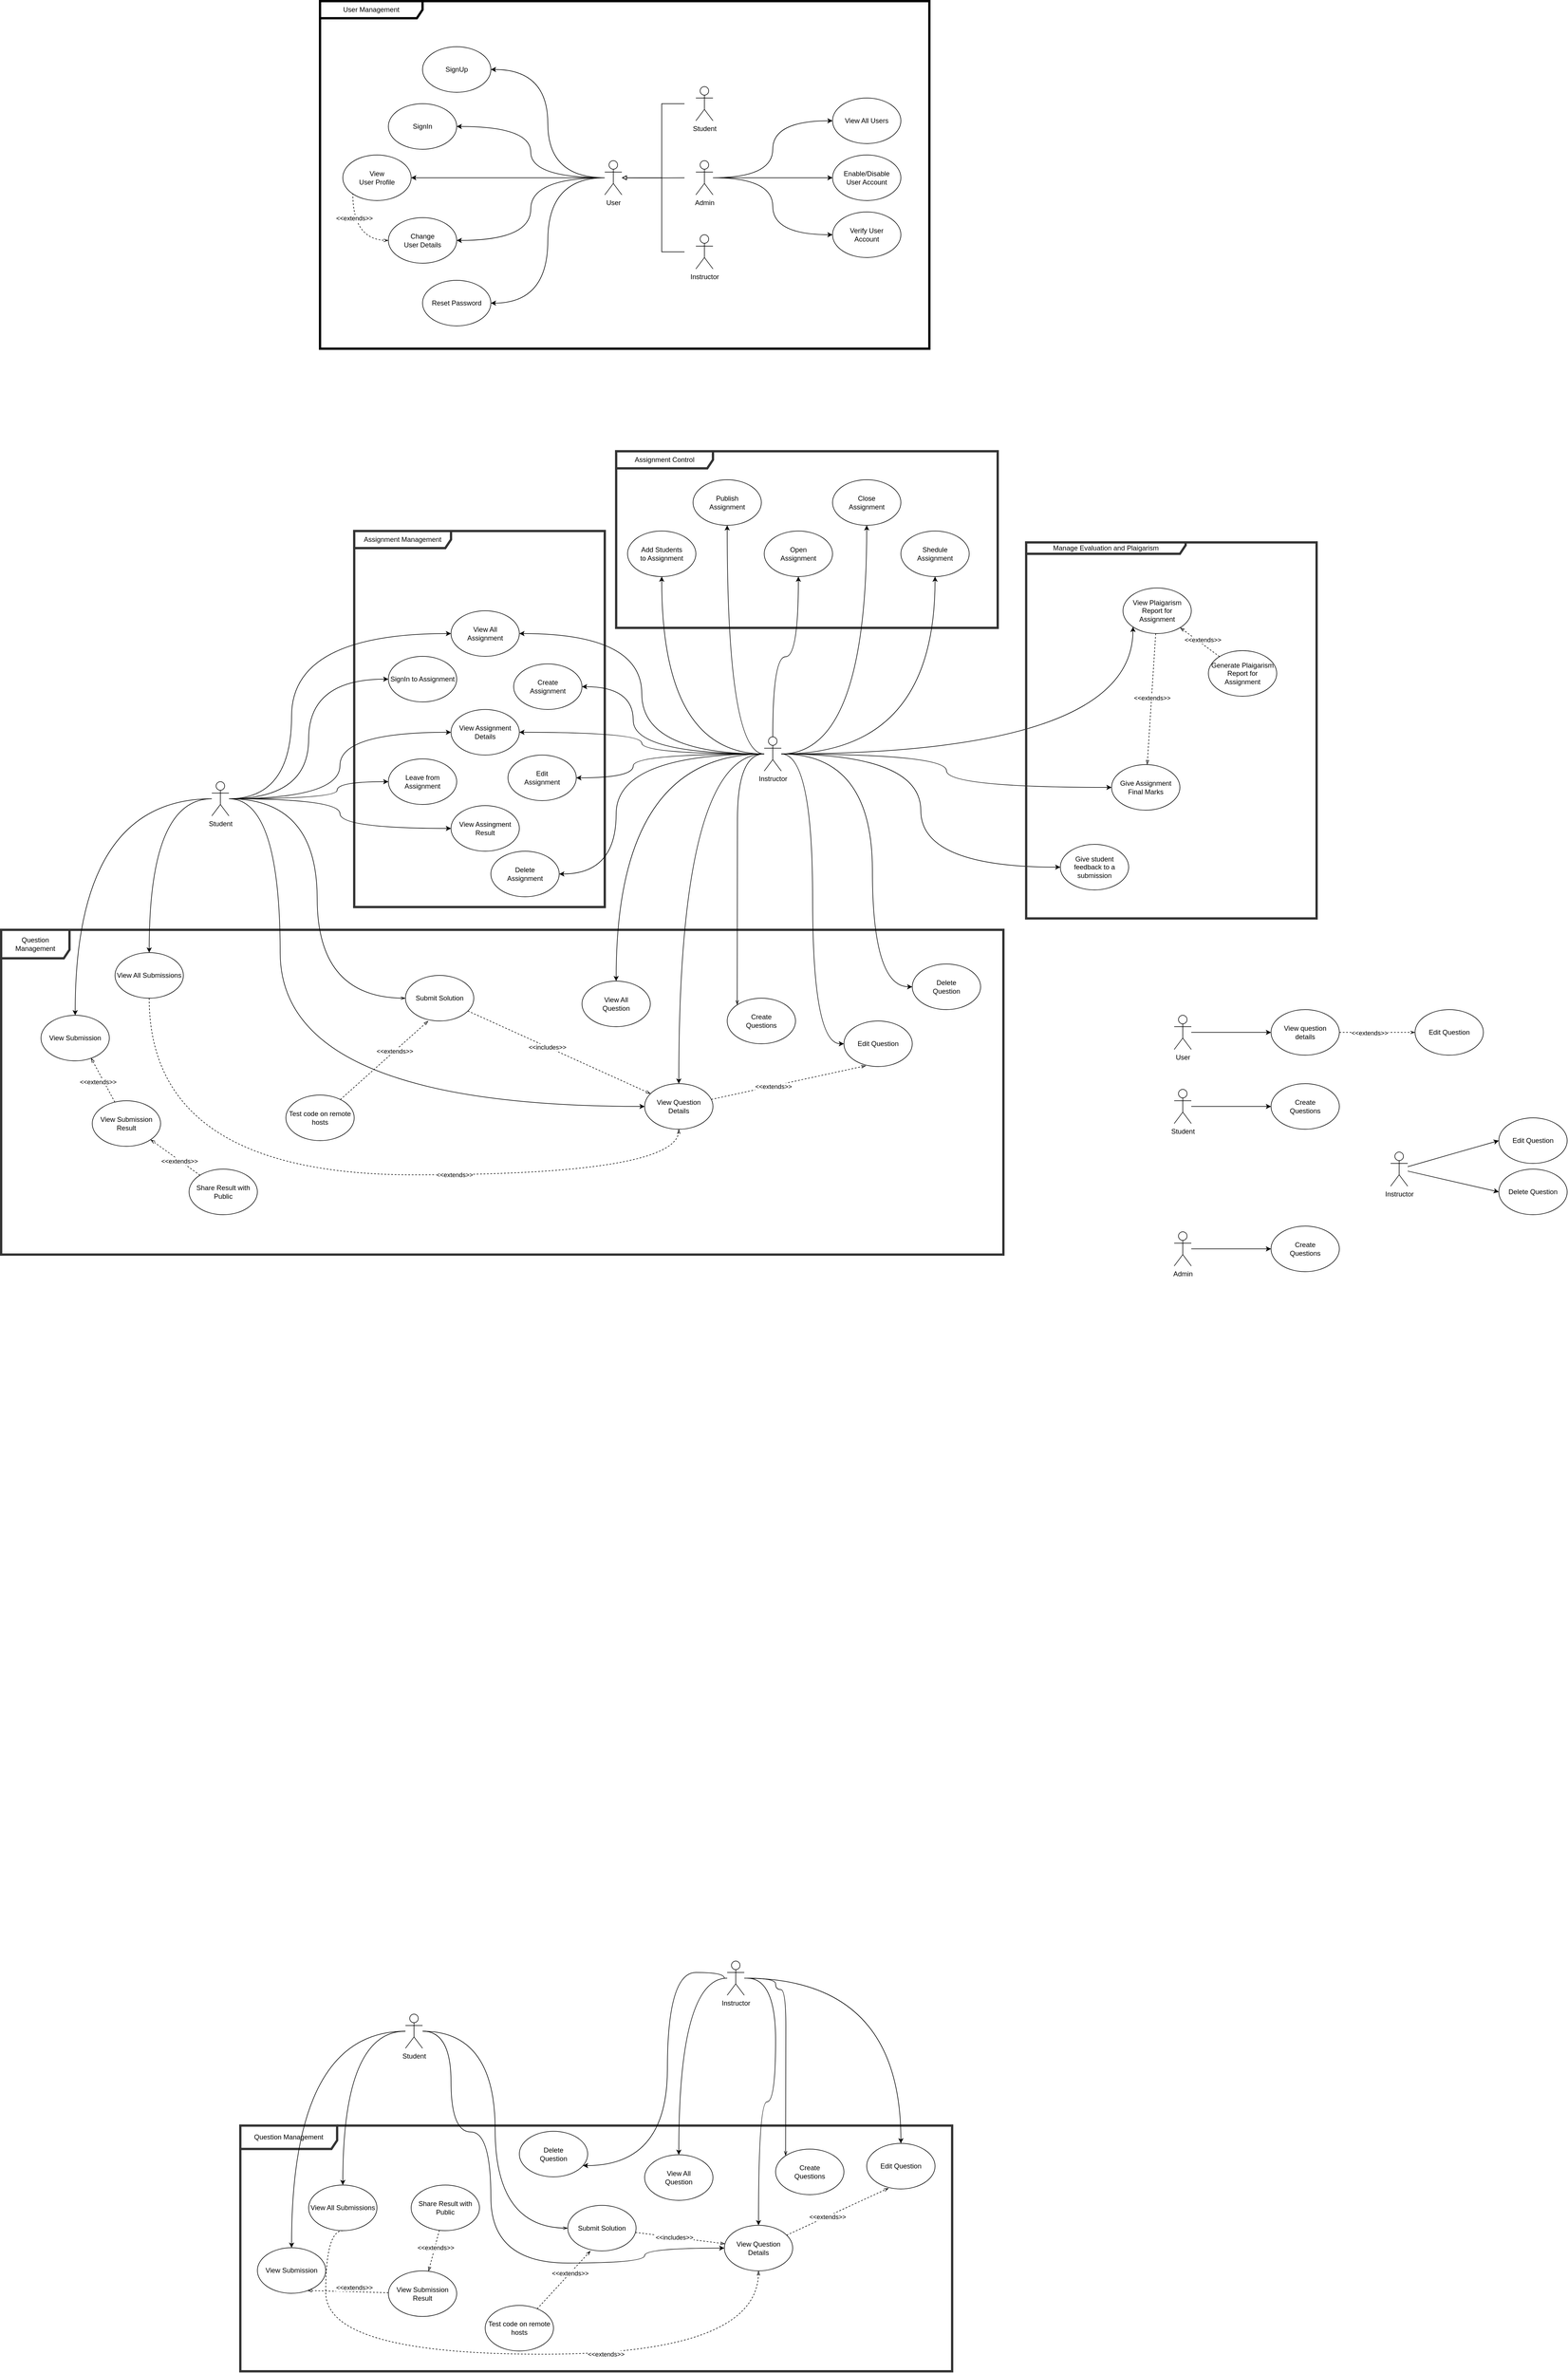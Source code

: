 <mxfile version="14.6.13" type="device"><diagram id="3cUGU1u6pG_o_R58JLAc" name="v1"><mxGraphModel dx="1573" dy="2649" grid="1" gridSize="10" guides="1" tooltips="1" connect="1" arrows="1" fold="1" page="1" pageScale="1" pageWidth="850" pageHeight="1100" math="0" shadow="0"><root><mxCell id="0"/><mxCell id="1" parent="0"/><mxCell id="JEPnBaXlhwpyNHd7x5I1-150" value="Assignment Management" style="shape=umlFrame;whiteSpace=wrap;html=1;width=170;height=30;strokeWidth=4;swimlaneFillColor=none;strokeColor=#333333;" parent="1" vertex="1"><mxGeometry x="-70" y="-1180" width="440" height="660" as="geometry"/></mxCell><mxCell id="JEPnBaXlhwpyNHd7x5I1-153" value="Assignment Control" style="shape=umlFrame;whiteSpace=wrap;html=1;width=170;height=30;strokeWidth=4;swimlaneFillColor=none;strokeColor=#333333;fillColor=none;" parent="1" vertex="1"><mxGeometry x="390" y="-1320" width="670" height="310" as="geometry"/></mxCell><mxCell id="JEPnBaXlhwpyNHd7x5I1-167" value="" style="group" parent="1" vertex="1" connectable="0"><mxGeometry x="-130" y="-2110" width="1120" height="650" as="geometry"/></mxCell><mxCell id="2" value="SignUp" style="ellipse;whiteSpace=wrap;html=1;" parent="JEPnBaXlhwpyNHd7x5I1-167" vertex="1"><mxGeometry x="180" y="80" width="120" height="80" as="geometry"/></mxCell><mxCell id="30" style="edgeStyle=orthogonalEdgeStyle;curved=1;rounded=0;orthogonalLoop=1;jettySize=auto;html=1;entryX=1;entryY=0.5;entryDx=0;entryDy=0;" parent="JEPnBaXlhwpyNHd7x5I1-167" source="5" target="2" edge="1"><mxGeometry y="50" as="geometry"/></mxCell><mxCell id="5" value="User" style="shape=umlActor;verticalLabelPosition=bottom;verticalAlign=top;html=1;outlineConnect=0;" parent="JEPnBaXlhwpyNHd7x5I1-167" vertex="1"><mxGeometry x="500" y="280" width="30" height="60" as="geometry"/></mxCell><mxCell id="8" value="SignIn" style="ellipse;whiteSpace=wrap;html=1;" parent="JEPnBaXlhwpyNHd7x5I1-167" vertex="1"><mxGeometry x="120" y="180" width="120" height="80" as="geometry"/></mxCell><mxCell id="31" style="edgeStyle=orthogonalEdgeStyle;curved=1;rounded=0;orthogonalLoop=1;jettySize=auto;html=1;entryX=1;entryY=0.5;entryDx=0;entryDy=0;" parent="JEPnBaXlhwpyNHd7x5I1-167" source="5" target="8" edge="1"><mxGeometry y="50" as="geometry"/></mxCell><mxCell id="27" value="Change&lt;br&gt;User Details" style="ellipse;whiteSpace=wrap;html=1;" parent="JEPnBaXlhwpyNHd7x5I1-167" vertex="1"><mxGeometry x="120" y="380" width="120" height="80" as="geometry"/></mxCell><mxCell id="33" style="edgeStyle=orthogonalEdgeStyle;curved=1;rounded=0;orthogonalLoop=1;jettySize=auto;html=1;entryX=1;entryY=0.5;entryDx=0;entryDy=0;" parent="JEPnBaXlhwpyNHd7x5I1-167" source="5" target="27" edge="1"><mxGeometry y="50" as="geometry"/></mxCell><mxCell id="28" value="Reset Password" style="ellipse;whiteSpace=wrap;html=1;" parent="JEPnBaXlhwpyNHd7x5I1-167" vertex="1"><mxGeometry x="180" y="490" width="120" height="80" as="geometry"/></mxCell><mxCell id="34" style="edgeStyle=orthogonalEdgeStyle;curved=1;rounded=0;orthogonalLoop=1;jettySize=auto;html=1;entryX=1;entryY=0.5;entryDx=0;entryDy=0;" parent="JEPnBaXlhwpyNHd7x5I1-167" source="5" target="28" edge="1"><mxGeometry y="50" as="geometry"/></mxCell><mxCell id="29" value="View&lt;br&gt;User Profile" style="ellipse;whiteSpace=wrap;html=1;" parent="JEPnBaXlhwpyNHd7x5I1-167" vertex="1"><mxGeometry x="40" y="270" width="120" height="80" as="geometry"/></mxCell><mxCell id="32" style="edgeStyle=orthogonalEdgeStyle;curved=1;rounded=0;orthogonalLoop=1;jettySize=auto;html=1;entryX=1;entryY=0.5;entryDx=0;entryDy=0;" parent="JEPnBaXlhwpyNHd7x5I1-167" source="5" target="29" edge="1"><mxGeometry y="50" as="geometry"/></mxCell><mxCell id="47" style="edgeStyle=orthogonalEdgeStyle;curved=1;rounded=0;orthogonalLoop=1;jettySize=auto;html=1;entryX=0;entryY=1;entryDx=0;entryDy=0;dashed=1;startArrow=openThin;startFill=0;endArrow=none;endFill=0;exitX=0;exitY=0.5;exitDx=0;exitDy=0;" parent="JEPnBaXlhwpyNHd7x5I1-167" source="27" target="29" edge="1"><mxGeometry y="50" as="geometry"/></mxCell><mxCell id="54" value="&amp;lt;&amp;lt;extends&amp;gt;&amp;gt;" style="edgeLabel;html=1;align=center;verticalAlign=middle;resizable=0;points=[];" parent="47" vertex="1" connectable="0"><mxGeometry x="0.362" y="-7" relative="1" as="geometry"><mxPoint x="-5" y="-4" as="offset"/></mxGeometry></mxCell><mxCell id="35" value="Enable/Disable&lt;br&gt;User Account" style="ellipse;whiteSpace=wrap;html=1;" parent="JEPnBaXlhwpyNHd7x5I1-167" vertex="1"><mxGeometry x="900" y="270" width="120" height="80" as="geometry"/></mxCell><mxCell id="36" value="View All Users" style="ellipse;whiteSpace=wrap;html=1;" parent="JEPnBaXlhwpyNHd7x5I1-167" vertex="1"><mxGeometry x="900" y="170" width="120" height="80" as="geometry"/></mxCell><mxCell id="37" value="Verify User&lt;br&gt;Account" style="ellipse;whiteSpace=wrap;html=1;" parent="JEPnBaXlhwpyNHd7x5I1-167" vertex="1"><mxGeometry x="900" y="370" width="120" height="80" as="geometry"/></mxCell><mxCell id="44" style="edgeStyle=orthogonalEdgeStyle;curved=1;rounded=0;orthogonalLoop=1;jettySize=auto;html=1;entryX=0;entryY=0.5;entryDx=0;entryDy=0;" parent="JEPnBaXlhwpyNHd7x5I1-167" source="38" target="36" edge="1"><mxGeometry y="50" as="geometry"/></mxCell><mxCell id="45" style="edgeStyle=orthogonalEdgeStyle;curved=1;rounded=0;orthogonalLoop=1;jettySize=auto;html=1;entryX=0;entryY=0.5;entryDx=0;entryDy=0;" parent="JEPnBaXlhwpyNHd7x5I1-167" source="38" target="35" edge="1"><mxGeometry y="50" as="geometry"/></mxCell><mxCell id="46" style="edgeStyle=orthogonalEdgeStyle;curved=1;rounded=0;orthogonalLoop=1;jettySize=auto;html=1;entryX=0;entryY=0.5;entryDx=0;entryDy=0;" parent="JEPnBaXlhwpyNHd7x5I1-167" source="38" target="37" edge="1"><mxGeometry y="50" as="geometry"/></mxCell><mxCell id="55" style="edgeStyle=orthogonalEdgeStyle;curved=1;rounded=0;orthogonalLoop=1;jettySize=auto;html=1;startArrow=none;startFill=0;endArrow=block;endFill=0;" parent="JEPnBaXlhwpyNHd7x5I1-167" target="5" edge="1"><mxGeometry x="40" y="50" as="geometry"><mxPoint x="550.0" y="310" as="targetPoint"/><mxPoint x="640" y="310" as="sourcePoint"/></mxGeometry></mxCell><mxCell id="38" value="Admin" style="shape=umlActor;verticalLabelPosition=bottom;verticalAlign=top;html=1;outlineConnect=0;" parent="JEPnBaXlhwpyNHd7x5I1-167" vertex="1"><mxGeometry x="660" y="280" width="30" height="60" as="geometry"/></mxCell><mxCell id="56" style="edgeStyle=orthogonalEdgeStyle;rounded=0;orthogonalLoop=1;jettySize=auto;html=1;startArrow=none;startFill=0;endArrow=block;endFill=0;" parent="JEPnBaXlhwpyNHd7x5I1-167" edge="1"><mxGeometry x="40" y="50" as="geometry"><mxPoint x="530" y="310" as="targetPoint"/><mxPoint x="640" y="180" as="sourcePoint"/><Array as="points"><mxPoint x="640" y="180"/><mxPoint x="600" y="180"/><mxPoint x="600" y="310"/></Array></mxGeometry></mxCell><mxCell id="41" value="Student" style="shape=umlActor;verticalLabelPosition=bottom;verticalAlign=top;html=1;outlineConnect=0;" parent="JEPnBaXlhwpyNHd7x5I1-167" vertex="1"><mxGeometry x="660" y="150" width="30" height="60" as="geometry"/></mxCell><mxCell id="57" style="edgeStyle=orthogonalEdgeStyle;rounded=0;orthogonalLoop=1;jettySize=auto;html=1;startArrow=none;startFill=0;endArrow=block;endFill=0;" parent="JEPnBaXlhwpyNHd7x5I1-167" edge="1"><mxGeometry x="40" y="50" as="geometry"><mxPoint x="530.0" y="310" as="targetPoint"/><mxPoint x="640" y="440" as="sourcePoint"/><Array as="points"><mxPoint x="600" y="310"/></Array></mxGeometry></mxCell><mxCell id="42" value="Instructor" style="shape=umlActor;verticalLabelPosition=bottom;verticalAlign=top;html=1;outlineConnect=0;" parent="JEPnBaXlhwpyNHd7x5I1-167" vertex="1"><mxGeometry x="660" y="410" width="30" height="60" as="geometry"/></mxCell><mxCell id="JEPnBaXlhwpyNHd7x5I1-165" value="User Management" style="shape=umlFrame;whiteSpace=wrap;html=1;strokeColor=#000000;strokeWidth=4;fillColor=none;width=180;height=30;" parent="JEPnBaXlhwpyNHd7x5I1-167" vertex="1"><mxGeometry width="1070" height="610" as="geometry"/></mxCell><mxCell id="JEPnBaXlhwpyNHd7x5I1-149" value="Question Management" style="shape=umlFrame;whiteSpace=wrap;html=1;width=120;height=50;strokeWidth=4;swimlaneFillColor=none;strokeColor=#333333;" parent="1" vertex="1"><mxGeometry x="-690" y="-480" width="1760" height="570" as="geometry"/></mxCell><mxCell id="4" value="Student" style="shape=umlActor;verticalLabelPosition=bottom;verticalAlign=top;html=1;outlineConnect=0;" parent="1" vertex="1"><mxGeometry x="-320" y="-740" width="30" height="60" as="geometry"/></mxCell><mxCell id="7" value="Instructor" style="shape=umlActor;verticalLabelPosition=bottom;verticalAlign=top;html=1;outlineConnect=0;" parent="1" vertex="1"><mxGeometry x="650" y="-818.75" width="30" height="60" as="geometry"/></mxCell><mxCell id="9" value="Create&lt;br&gt;Assignment" style="ellipse;whiteSpace=wrap;html=1;" parent="1" vertex="1"><mxGeometry x="210" y="-946.75" width="120" height="80" as="geometry"/></mxCell><mxCell id="JEPnBaXlhwpyNHd7x5I1-116" style="edgeStyle=orthogonalEdgeStyle;curved=1;rounded=0;orthogonalLoop=1;jettySize=auto;html=1;entryX=1;entryY=0.5;entryDx=0;entryDy=0;" parent="1" source="7" target="9" edge="1"><mxGeometry x="-690" y="-1320" as="geometry"><Array as="points"><mxPoint x="420" y="-789"/><mxPoint x="420" y="-907"/></Array></mxGeometry></mxCell><mxCell id="11" value="Edit&lt;br&gt;Assignment" style="ellipse;whiteSpace=wrap;html=1;" parent="1" vertex="1"><mxGeometry x="200" y="-786.75" width="120" height="80" as="geometry"/></mxCell><mxCell id="JEPnBaXlhwpyNHd7x5I1-122" style="edgeStyle=orthogonalEdgeStyle;curved=1;rounded=0;orthogonalLoop=1;jettySize=auto;html=1;entryX=1;entryY=0.5;entryDx=0;entryDy=0;" parent="1" source="7" target="11" edge="1"><mxGeometry x="-690" y="-1320" as="geometry"><Array as="points"><mxPoint x="420" y="-789"/><mxPoint x="420" y="-747"/></Array></mxGeometry></mxCell><mxCell id="12" value="Create&lt;br&gt;Questions" style="ellipse;whiteSpace=wrap;html=1;" parent="1" vertex="1"><mxGeometry x="585" y="-360" width="120" height="80" as="geometry"/></mxCell><mxCell id="JEPnBaXlhwpyNHd7x5I1-145" style="edgeStyle=orthogonalEdgeStyle;curved=1;rounded=0;orthogonalLoop=1;jettySize=auto;html=1;entryX=0;entryY=0;entryDx=0;entryDy=0;endArrow=openThin;endFill=0;" parent="1" source="7" target="12" edge="1"><mxGeometry x="-690" y="-1320" as="geometry"><Array as="points"><mxPoint x="603" y="-789"/><mxPoint x="603" y="-559"/></Array></mxGeometry></mxCell><mxCell id="13" value="Edit Question" style="ellipse;whiteSpace=wrap;html=1;" parent="1" vertex="1"><mxGeometry x="790" y="-320" width="120" height="80" as="geometry"/></mxCell><mxCell id="JEPnBaXlhwpyNHd7x5I1-108" style="edgeStyle=orthogonalEdgeStyle;curved=1;rounded=0;orthogonalLoop=1;jettySize=auto;html=1;entryX=0;entryY=0.5;entryDx=0;entryDy=0;" parent="1" source="7" target="13" edge="1"><mxGeometry x="-690" y="-1320" as="geometry"/></mxCell><mxCell id="14" value="Delete&lt;br&gt;Question" style="ellipse;whiteSpace=wrap;html=1;" parent="1" vertex="1"><mxGeometry x="910" y="-420" width="120" height="80" as="geometry"/></mxCell><mxCell id="JEPnBaXlhwpyNHd7x5I1-107" style="rounded=0;orthogonalLoop=1;jettySize=auto;html=1;edgeStyle=orthogonalEdgeStyle;curved=1;" parent="1" source="7" target="14" edge="1"><mxGeometry x="-690" y="-1320" as="geometry"><Array as="points"><mxPoint x="840" y="-789"/><mxPoint x="840" y="-380"/></Array></mxGeometry></mxCell><mxCell id="15" value="Add Students&lt;br&gt;to Assignment" style="ellipse;whiteSpace=wrap;html=1;" parent="1" vertex="1"><mxGeometry x="410" y="-1180" width="120" height="80" as="geometry"/></mxCell><mxCell id="JEPnBaXlhwpyNHd7x5I1-95" style="edgeStyle=orthogonalEdgeStyle;curved=1;rounded=0;orthogonalLoop=1;jettySize=auto;html=1;entryX=0.5;entryY=1;entryDx=0;entryDy=0;" parent="1" source="7" target="15" edge="1"><mxGeometry x="-690" y="-1320" as="geometry"/></mxCell><mxCell id="16" value="Publish&lt;br&gt;Assignment" style="ellipse;whiteSpace=wrap;html=1;" parent="1" vertex="1"><mxGeometry x="525" y="-1270" width="120" height="80" as="geometry"/></mxCell><mxCell id="JEPnBaXlhwpyNHd7x5I1-96" style="edgeStyle=orthogonalEdgeStyle;curved=1;rounded=0;orthogonalLoop=1;jettySize=auto;html=1;entryX=0.5;entryY=1;entryDx=0;entryDy=0;" parent="1" source="7" target="16" edge="1"><mxGeometry x="-690" y="-1320" as="geometry"/></mxCell><mxCell id="17" value="View Assignment Details" style="ellipse;whiteSpace=wrap;html=1;" parent="1" vertex="1"><mxGeometry x="100" y="-866.75" width="120" height="80" as="geometry"/></mxCell><mxCell id="JEPnBaXlhwpyNHd7x5I1-89" style="edgeStyle=orthogonalEdgeStyle;curved=1;rounded=0;orthogonalLoop=1;jettySize=auto;html=1;entryX=0;entryY=0.5;entryDx=0;entryDy=0;" parent="1" source="4" target="17" edge="1"><mxGeometry x="-690" y="-1320" as="geometry"/></mxCell><mxCell id="JEPnBaXlhwpyNHd7x5I1-118" style="edgeStyle=orthogonalEdgeStyle;curved=1;rounded=0;orthogonalLoop=1;jettySize=auto;html=1;entryX=1;entryY=0.5;entryDx=0;entryDy=0;" parent="1" source="7" target="17" edge="1"><mxGeometry x="-690" y="-1320" as="geometry"/></mxCell><mxCell id="18" value="View All&lt;br&gt;Assignment" style="ellipse;whiteSpace=wrap;html=1;" parent="1" vertex="1"><mxGeometry x="100" y="-1040" width="120" height="80" as="geometry"/></mxCell><mxCell id="JEPnBaXlhwpyNHd7x5I1-87" style="edgeStyle=orthogonalEdgeStyle;curved=1;rounded=0;orthogonalLoop=1;jettySize=auto;html=1;entryX=0;entryY=0.5;entryDx=0;entryDy=0;" parent="1" source="4" target="18" edge="1"><mxGeometry x="-690" y="-1320" as="geometry"><Array as="points"><mxPoint x="-180" y="-710"/><mxPoint x="-180" y="-1000"/></Array></mxGeometry></mxCell><mxCell id="JEPnBaXlhwpyNHd7x5I1-117" style="edgeStyle=orthogonalEdgeStyle;curved=1;rounded=0;orthogonalLoop=1;jettySize=auto;html=1;entryX=1;entryY=0.5;entryDx=0;entryDy=0;" parent="1" source="7" target="18" edge="1"><mxGeometry x="-690" y="-1320" as="geometry"/></mxCell><mxCell id="JEPnBaXlhwpyNHd7x5I1-147" style="rounded=0;orthogonalLoop=1;jettySize=auto;html=1;entryX=0.321;entryY=0.982;entryDx=0;entryDy=0;entryPerimeter=0;endArrow=openThin;endFill=0;dashed=1;" parent="1" source="19" target="13" edge="1"><mxGeometry x="-690" y="-1320" as="geometry"/></mxCell><mxCell id="JEPnBaXlhwpyNHd7x5I1-148" value="&amp;lt;&amp;lt;extends&amp;gt;&amp;gt;" style="edgeLabel;html=1;align=center;verticalAlign=middle;resizable=0;points=[];" parent="JEPnBaXlhwpyNHd7x5I1-147" vertex="1" connectable="0"><mxGeometry x="-0.203" y="-1" relative="1" as="geometry"><mxPoint as="offset"/></mxGeometry></mxCell><mxCell id="19" value="View Question&lt;br&gt;Details" style="ellipse;whiteSpace=wrap;html=1;" parent="1" vertex="1"><mxGeometry x="440" y="-210" width="120" height="80" as="geometry"/></mxCell><mxCell id="JEPnBaXlhwpyNHd7x5I1-115" style="rounded=0;orthogonalLoop=1;jettySize=auto;html=1;entryX=0;entryY=0.5;entryDx=0;entryDy=0;edgeStyle=orthogonalEdgeStyle;curved=1;" parent="1" source="4" target="19" edge="1"><mxGeometry x="-690" y="-1320" as="geometry"><Array as="points"><mxPoint x="-200" y="-710"/><mxPoint x="-200" y="-170"/></Array></mxGeometry></mxCell><mxCell id="JEPnBaXlhwpyNHd7x5I1-109" style="edgeStyle=orthogonalEdgeStyle;curved=1;rounded=0;orthogonalLoop=1;jettySize=auto;html=1;" parent="1" source="7" target="19" edge="1"><mxGeometry x="-690" y="-1320" as="geometry"/></mxCell><mxCell id="20" value="View All&lt;br&gt;Question" style="ellipse;whiteSpace=wrap;html=1;" parent="1" vertex="1"><mxGeometry x="330" y="-390" width="120" height="80" as="geometry"/></mxCell><mxCell id="JEPnBaXlhwpyNHd7x5I1-105" style="edgeStyle=orthogonalEdgeStyle;curved=1;rounded=0;orthogonalLoop=1;jettySize=auto;html=1;entryX=0.5;entryY=0;entryDx=0;entryDy=0;" parent="1" source="7" target="20" edge="1"><mxGeometry x="-690" y="-1320" as="geometry"/></mxCell><mxCell id="59" value="Close&lt;br&gt;Assignment" style="ellipse;whiteSpace=wrap;html=1;" parent="1" vertex="1"><mxGeometry x="770" y="-1270" width="120" height="80" as="geometry"/></mxCell><mxCell id="JEPnBaXlhwpyNHd7x5I1-98" style="edgeStyle=orthogonalEdgeStyle;curved=1;rounded=0;orthogonalLoop=1;jettySize=auto;html=1;entryX=0.5;entryY=1;entryDx=0;entryDy=0;" parent="1" source="7" target="59" edge="1"><mxGeometry x="-690" y="-1320" as="geometry"/></mxCell><mxCell id="60" value="Delete&lt;br&gt;Assignment" style="ellipse;whiteSpace=wrap;html=1;" parent="1" vertex="1"><mxGeometry x="170" y="-618" width="120" height="80" as="geometry"/></mxCell><mxCell id="JEPnBaXlhwpyNHd7x5I1-121" style="edgeStyle=orthogonalEdgeStyle;curved=1;rounded=0;orthogonalLoop=1;jettySize=auto;html=1;entryX=1;entryY=0.5;entryDx=0;entryDy=0;" parent="1" source="7" target="60" edge="1"><mxGeometry x="-690" y="-1320" as="geometry"><Array as="points"><mxPoint x="390" y="-789"/><mxPoint x="390" y="-578"/></Array></mxGeometry></mxCell><mxCell id="61" value="Open&lt;br&gt;Assignment" style="ellipse;whiteSpace=wrap;html=1;" parent="1" vertex="1"><mxGeometry x="650" y="-1180" width="120" height="80" as="geometry"/></mxCell><mxCell id="JEPnBaXlhwpyNHd7x5I1-97" style="edgeStyle=orthogonalEdgeStyle;curved=1;rounded=0;orthogonalLoop=1;jettySize=auto;html=1;entryX=0.5;entryY=1;entryDx=0;entryDy=0;" parent="1" source="7" target="61" edge="1"><mxGeometry x="-690" y="-1320" as="geometry"/></mxCell><mxCell id="62" value="Shedule&lt;br&gt;Assignment" style="ellipse;whiteSpace=wrap;html=1;" parent="1" vertex="1"><mxGeometry x="890" y="-1180" width="120" height="80" as="geometry"/></mxCell><mxCell id="JEPnBaXlhwpyNHd7x5I1-99" style="edgeStyle=orthogonalEdgeStyle;curved=1;rounded=0;orthogonalLoop=1;jettySize=auto;html=1;entryX=0.5;entryY=1;entryDx=0;entryDy=0;" parent="1" source="7" target="62" edge="1"><mxGeometry x="-690" y="-1320" as="geometry"/></mxCell><mxCell id="63" value="SignIn to Assignment" style="ellipse;whiteSpace=wrap;html=1;" parent="1" vertex="1"><mxGeometry x="-10" y="-960" width="120" height="80" as="geometry"/></mxCell><mxCell id="JEPnBaXlhwpyNHd7x5I1-88" style="edgeStyle=orthogonalEdgeStyle;curved=1;rounded=0;orthogonalLoop=1;jettySize=auto;html=1;entryX=0;entryY=0.5;entryDx=0;entryDy=0;" parent="1" source="4" target="63" edge="1"><mxGeometry x="-690" y="-1320" as="geometry"/></mxCell><mxCell id="67" value="Leave from Assignment" style="ellipse;whiteSpace=wrap;html=1;" parent="1" vertex="1"><mxGeometry x="-10" y="-780" width="120" height="80" as="geometry"/></mxCell><mxCell id="JEPnBaXlhwpyNHd7x5I1-90" style="edgeStyle=orthogonalEdgeStyle;curved=1;rounded=0;orthogonalLoop=1;jettySize=auto;html=1;entryX=0;entryY=0.5;entryDx=0;entryDy=0;" parent="1" source="4" target="67" edge="1"><mxGeometry x="-690" y="-1320" as="geometry"><Array as="points"><mxPoint x="-100" y="-710"/><mxPoint x="-100" y="-740"/></Array></mxGeometry></mxCell><mxCell id="JEPnBaXlhwpyNHd7x5I1-139" style="edgeStyle=none;rounded=0;orthogonalLoop=1;jettySize=auto;html=1;endArrow=openThin;endFill=0;dashed=1;" parent="1" source="69" target="19" edge="1"><mxGeometry x="-690" y="-1320" as="geometry"/></mxCell><mxCell id="JEPnBaXlhwpyNHd7x5I1-140" value="&amp;lt;&amp;lt;includes&amp;gt;&amp;gt;" style="edgeLabel;html=1;align=center;verticalAlign=middle;resizable=0;points=[];" parent="JEPnBaXlhwpyNHd7x5I1-139" vertex="1" connectable="0"><mxGeometry x="-0.124" relative="1" as="geometry"><mxPoint x="-1" as="offset"/></mxGeometry></mxCell><mxCell id="69" value="Submit Solution" style="ellipse;whiteSpace=wrap;html=1;" parent="1" vertex="1"><mxGeometry x="20" y="-400" width="120" height="80" as="geometry"/></mxCell><mxCell id="JEPnBaXlhwpyNHd7x5I1-137" style="edgeStyle=orthogonalEdgeStyle;curved=1;rounded=0;orthogonalLoop=1;jettySize=auto;html=1;entryX=0;entryY=0.5;entryDx=0;entryDy=0;endArrow=openThin;endFill=0;" parent="1" source="4" target="69" edge="1"><mxGeometry x="-690" y="-1320" as="geometry"/></mxCell><mxCell id="70" value="View Submission" style="ellipse;whiteSpace=wrap;html=1;" parent="1" vertex="1"><mxGeometry x="-620" y="-330" width="120" height="80" as="geometry"/></mxCell><mxCell id="JEPnBaXlhwpyNHd7x5I1-125" style="edgeStyle=orthogonalEdgeStyle;curved=1;rounded=0;orthogonalLoop=1;jettySize=auto;html=1;" parent="1" source="4" target="70" edge="1"><mxGeometry x="-690" y="-1320" as="geometry"/></mxCell><mxCell id="JEPnBaXlhwpyNHd7x5I1-135" style="rounded=0;orthogonalLoop=1;jettySize=auto;html=1;entryX=0.5;entryY=1;entryDx=0;entryDy=0;dashed=1;endArrow=openThin;endFill=0;exitX=0.5;exitY=1;exitDx=0;exitDy=0;edgeStyle=orthogonalEdgeStyle;elbow=vertical;curved=1;" parent="1" source="71" target="19" edge="1"><mxGeometry x="-690" y="-1320" as="geometry"><Array as="points"><mxPoint x="-430" y="-50"/><mxPoint x="500" y="-50"/></Array></mxGeometry></mxCell><mxCell id="JEPnBaXlhwpyNHd7x5I1-136" value="&amp;lt;&amp;lt;extends&amp;gt;&amp;gt;" style="edgeLabel;html=1;align=center;verticalAlign=middle;resizable=0;points=[];" parent="JEPnBaXlhwpyNHd7x5I1-135" vertex="1" connectable="0"><mxGeometry x="0.281" relative="1" as="geometry"><mxPoint as="offset"/></mxGeometry></mxCell><mxCell id="71" value="View All Submissions" style="ellipse;whiteSpace=wrap;html=1;" parent="1" vertex="1"><mxGeometry x="-490" y="-440" width="120" height="80" as="geometry"/></mxCell><mxCell id="JEPnBaXlhwpyNHd7x5I1-163" style="edgeStyle=orthogonalEdgeStyle;curved=1;rounded=0;orthogonalLoop=1;jettySize=auto;html=1;endArrow=classic;endFill=1;" parent="1" source="4" target="71" edge="1"><mxGeometry x="-690" y="-1320" as="geometry"/></mxCell><mxCell id="73" value="View Assingment Result" style="ellipse;whiteSpace=wrap;html=1;" parent="1" vertex="1"><mxGeometry x="100" y="-698" width="120" height="80" as="geometry"/></mxCell><mxCell id="JEPnBaXlhwpyNHd7x5I1-91" style="edgeStyle=orthogonalEdgeStyle;curved=1;rounded=0;orthogonalLoop=1;jettySize=auto;html=1;entryX=0;entryY=0.5;entryDx=0;entryDy=0;" parent="1" source="4" target="73" edge="1"><mxGeometry x="-690" y="-1320" as="geometry"/></mxCell><mxCell id="75" value="Give Assignment Final Marks" style="ellipse;whiteSpace=wrap;html=1;" parent="1" vertex="1"><mxGeometry x="1260" y="-770" width="120" height="80" as="geometry"/></mxCell><mxCell id="JEPnBaXlhwpyNHd7x5I1-103" style="edgeStyle=orthogonalEdgeStyle;curved=1;rounded=0;orthogonalLoop=1;jettySize=auto;html=1;entryX=0;entryY=0.5;entryDx=0;entryDy=0;" parent="1" source="7" target="75" edge="1"><mxGeometry x="-690" y="-1320" as="geometry"/></mxCell><mxCell id="JEPnBaXlhwpyNHd7x5I1-154" style="edgeStyle=none;rounded=0;orthogonalLoop=1;jettySize=auto;html=1;dashed=1;endArrow=openThin;endFill=0;" parent="1" source="76" target="75" edge="1"><mxGeometry x="-690" y="-1320" as="geometry"/></mxCell><mxCell id="JEPnBaXlhwpyNHd7x5I1-155" value="&amp;lt;&amp;lt;extends&amp;gt;&amp;gt;" style="edgeLabel;html=1;align=center;verticalAlign=middle;resizable=0;points=[];" parent="JEPnBaXlhwpyNHd7x5I1-154" vertex="1" connectable="0"><mxGeometry x="-0.371" y="-2" relative="1" as="geometry"><mxPoint y="41" as="offset"/></mxGeometry></mxCell><mxCell id="76" value="View Plaigarism Report for Assignment" style="ellipse;whiteSpace=wrap;html=1;" parent="1" vertex="1"><mxGeometry x="1280" y="-1080" width="120" height="80" as="geometry"/></mxCell><mxCell id="JEPnBaXlhwpyNHd7x5I1-102" style="rounded=0;orthogonalLoop=1;jettySize=auto;html=1;entryX=0;entryY=1;entryDx=0;entryDy=0;edgeStyle=orthogonalEdgeStyle;curved=1;" parent="1" source="7" target="76" edge="1"><mxGeometry x="-690" y="-1320" as="geometry"/></mxCell><mxCell id="JEPnBaXlhwpyNHd7x5I1-156" style="edgeStyle=none;rounded=0;orthogonalLoop=1;jettySize=auto;html=1;dashed=1;endArrow=openThin;endFill=0;" parent="1" source="78" target="76" edge="1"><mxGeometry x="-690" y="-1320" as="geometry"/></mxCell><mxCell id="JEPnBaXlhwpyNHd7x5I1-157" value="&amp;lt;&amp;lt;extends&amp;gt;&amp;gt;" style="edgeLabel;html=1;align=center;verticalAlign=middle;resizable=0;points=[];" parent="JEPnBaXlhwpyNHd7x5I1-156" vertex="1" connectable="0"><mxGeometry x="-0.338" y="1" relative="1" as="geometry"><mxPoint x="-6" y="-14" as="offset"/></mxGeometry></mxCell><mxCell id="78" value="Generate Plaigarism Report for Assignment" style="ellipse;whiteSpace=wrap;html=1;" parent="1" vertex="1"><mxGeometry x="1430" y="-970" width="120" height="80" as="geometry"/></mxCell><mxCell id="79" value="Give student feedback to a submission" style="ellipse;whiteSpace=wrap;html=1;" parent="1" vertex="1"><mxGeometry x="1170" y="-630" width="120" height="80" as="geometry"/></mxCell><mxCell id="JEPnBaXlhwpyNHd7x5I1-104" style="edgeStyle=orthogonalEdgeStyle;curved=1;rounded=0;orthogonalLoop=1;jettySize=auto;html=1;entryX=0;entryY=0.5;entryDx=0;entryDy=0;" parent="1" source="7" target="79" edge="1"><mxGeometry x="-690" y="-1320" as="geometry"/></mxCell><mxCell id="JEPnBaXlhwpyNHd7x5I1-129" style="edgeStyle=none;rounded=0;orthogonalLoop=1;jettySize=auto;html=1;entryX=0.733;entryY=0.938;entryDx=0;entryDy=0;entryPerimeter=0;dashed=1;endArrow=openThin;endFill=0;" parent="1" source="JEPnBaXlhwpyNHd7x5I1-126" target="70" edge="1"><mxGeometry x="-690" y="-1320" as="geometry"/></mxCell><mxCell id="JEPnBaXlhwpyNHd7x5I1-130" value="&amp;lt;&amp;lt;extends&amp;gt;&amp;gt;" style="edgeLabel;html=1;align=center;verticalAlign=middle;resizable=0;points=[];" parent="JEPnBaXlhwpyNHd7x5I1-129" vertex="1" connectable="0"><mxGeometry x="-0.334" y="3" relative="1" as="geometry"><mxPoint x="-13" y="-11" as="offset"/></mxGeometry></mxCell><mxCell id="JEPnBaXlhwpyNHd7x5I1-126" value="View Submission&lt;br&gt;Result" style="ellipse;whiteSpace=wrap;html=1;" parent="1" vertex="1"><mxGeometry x="-530" y="-180" width="120" height="80" as="geometry"/></mxCell><mxCell id="JEPnBaXlhwpyNHd7x5I1-131" style="edgeStyle=none;rounded=0;orthogonalLoop=1;jettySize=auto;html=1;entryX=1;entryY=1;entryDx=0;entryDy=0;dashed=1;endArrow=openThin;endFill=0;" parent="1" source="JEPnBaXlhwpyNHd7x5I1-128" target="JEPnBaXlhwpyNHd7x5I1-126" edge="1"><mxGeometry x="-690" y="-1320" as="geometry"/></mxCell><mxCell id="JEPnBaXlhwpyNHd7x5I1-132" value="&amp;lt;&amp;lt;extends&amp;gt;&amp;gt;" style="edgeLabel;html=1;align=center;verticalAlign=middle;resizable=0;points=[];" parent="JEPnBaXlhwpyNHd7x5I1-131" vertex="1" connectable="0"><mxGeometry x="-0.175" y="1" relative="1" as="geometry"><mxPoint as="offset"/></mxGeometry></mxCell><mxCell id="JEPnBaXlhwpyNHd7x5I1-128" value="Share Result with Public" style="ellipse;whiteSpace=wrap;html=1;" parent="1" vertex="1"><mxGeometry x="-360" y="-60" width="120" height="80" as="geometry"/></mxCell><mxCell id="JEPnBaXlhwpyNHd7x5I1-142" style="rounded=0;orthogonalLoop=1;jettySize=auto;html=1;entryX=0.333;entryY=1;entryDx=0;entryDy=0;entryPerimeter=0;dashed=1;endArrow=openThin;endFill=0;" parent="1" source="JEPnBaXlhwpyNHd7x5I1-141" target="69" edge="1"><mxGeometry x="-690" y="-1320" as="geometry"/></mxCell><mxCell id="JEPnBaXlhwpyNHd7x5I1-143" value="&amp;lt;&amp;lt;extends&amp;gt;&amp;gt;" style="edgeLabel;html=1;align=center;verticalAlign=middle;resizable=0;points=[];" parent="JEPnBaXlhwpyNHd7x5I1-142" vertex="1" connectable="0"><mxGeometry x="0.232" relative="1" as="geometry"><mxPoint as="offset"/></mxGeometry></mxCell><mxCell id="JEPnBaXlhwpyNHd7x5I1-141" value="Test code on remote hosts" style="ellipse;whiteSpace=wrap;html=1;" parent="1" vertex="1"><mxGeometry x="-190" y="-190" width="120" height="80" as="geometry"/></mxCell><mxCell id="JEPnBaXlhwpyNHd7x5I1-158" value="Manage Evaluation and Plaigarism" style="shape=umlFrame;whiteSpace=wrap;html=1;width=280;height=20;strokeWidth=4;swimlaneFillColor=none;strokeColor=#333333;" parent="1" vertex="1"><mxGeometry x="1110" y="-1160" width="510" height="660" as="geometry"/></mxCell><mxCell id="AdAx819aOF02gAapw-Wo-80" value="Question Management" style="shape=umlFrame;whiteSpace=wrap;html=1;width=170;height=41;strokeWidth=4;swimlaneFillColor=none;strokeColor=#333333;" vertex="1" parent="1"><mxGeometry x="-270" y="1618.75" width="1250" height="431.25" as="geometry"/></mxCell><mxCell id="AdAx819aOF02gAapw-Wo-81" value="Student" style="shape=umlActor;verticalLabelPosition=bottom;verticalAlign=top;html=1;outlineConnect=0;" vertex="1" parent="1"><mxGeometry x="20" y="1423.13" width="30" height="60" as="geometry"/></mxCell><mxCell id="AdAx819aOF02gAapw-Wo-82" value="Instructor" style="shape=umlActor;verticalLabelPosition=bottom;verticalAlign=top;html=1;outlineConnect=0;" vertex="1" parent="1"><mxGeometry x="585" y="1330" width="30" height="60" as="geometry"/></mxCell><mxCell id="AdAx819aOF02gAapw-Wo-83" value="Create&lt;br&gt;Questions" style="ellipse;whiteSpace=wrap;html=1;" vertex="1" parent="1"><mxGeometry x="670" y="1660" width="120" height="80" as="geometry"/></mxCell><mxCell id="AdAx819aOF02gAapw-Wo-84" style="edgeStyle=orthogonalEdgeStyle;curved=1;rounded=0;orthogonalLoop=1;jettySize=auto;html=1;entryX=0;entryY=0;entryDx=0;entryDy=0;endArrow=openThin;endFill=0;" edge="1" target="AdAx819aOF02gAapw-Wo-83" parent="1"><mxGeometry x="-550" y="748.75" as="geometry"><Array as="points"><mxPoint x="670" y="1360"/><mxPoint x="670" y="1380"/><mxPoint x="688" y="1380"/><mxPoint x="688" y="1510"/></Array><mxPoint x="620" y="1360" as="sourcePoint"/></mxGeometry></mxCell><mxCell id="AdAx819aOF02gAapw-Wo-85" value="Edit Question" style="ellipse;whiteSpace=wrap;html=1;" vertex="1" parent="1"><mxGeometry x="830" y="1650" width="120" height="80" as="geometry"/></mxCell><mxCell id="AdAx819aOF02gAapw-Wo-86" style="edgeStyle=orthogonalEdgeStyle;curved=1;rounded=0;orthogonalLoop=1;jettySize=auto;html=1;" edge="1" source="AdAx819aOF02gAapw-Wo-82" target="AdAx819aOF02gAapw-Wo-85" parent="1"><mxGeometry x="-550" y="748.75" as="geometry"/></mxCell><mxCell id="AdAx819aOF02gAapw-Wo-87" value="Delete&lt;br&gt;Question" style="ellipse;whiteSpace=wrap;html=1;" vertex="1" parent="1"><mxGeometry x="220" y="1628.75" width="120" height="80" as="geometry"/></mxCell><mxCell id="AdAx819aOF02gAapw-Wo-88" style="rounded=0;orthogonalLoop=1;jettySize=auto;html=1;edgeStyle=orthogonalEdgeStyle;curved=1;" edge="1" target="AdAx819aOF02gAapw-Wo-87" parent="1"><mxGeometry x="-550" y="748.75" as="geometry"><Array as="points"><mxPoint x="580" y="1350"/><mxPoint x="480" y="1350"/><mxPoint x="480" y="1689"/></Array><mxPoint x="580" y="1360" as="sourcePoint"/></mxGeometry></mxCell><mxCell id="AdAx819aOF02gAapw-Wo-89" style="rounded=0;orthogonalLoop=1;jettySize=auto;html=1;entryX=0.321;entryY=0.982;entryDx=0;entryDy=0;entryPerimeter=0;endArrow=openThin;endFill=0;dashed=1;" edge="1" source="AdAx819aOF02gAapw-Wo-91" target="AdAx819aOF02gAapw-Wo-85" parent="1"><mxGeometry x="-550" y="748.75" as="geometry"/></mxCell><mxCell id="AdAx819aOF02gAapw-Wo-90" value="&amp;lt;&amp;lt;extends&amp;gt;&amp;gt;" style="edgeLabel;html=1;align=center;verticalAlign=middle;resizable=0;points=[];" vertex="1" connectable="0" parent="AdAx819aOF02gAapw-Wo-89"><mxGeometry x="-0.203" y="-1" relative="1" as="geometry"><mxPoint as="offset"/></mxGeometry></mxCell><mxCell id="AdAx819aOF02gAapw-Wo-91" value="View Question&lt;br&gt;Details" style="ellipse;whiteSpace=wrap;html=1;" vertex="1" parent="1"><mxGeometry x="580" y="1793.76" width="120" height="80" as="geometry"/></mxCell><mxCell id="AdAx819aOF02gAapw-Wo-92" style="rounded=0;orthogonalLoop=1;jettySize=auto;html=1;entryX=0;entryY=0.5;entryDx=0;entryDy=0;edgeStyle=orthogonalEdgeStyle;curved=1;" edge="1" target="AdAx819aOF02gAapw-Wo-91" parent="1"><mxGeometry x="-380" y="778.75" as="geometry"><Array as="points"><mxPoint x="100" y="1453"/><mxPoint x="100" y="1630"/><mxPoint x="170" y="1630"/><mxPoint x="170" y="1860"/><mxPoint x="440" y="1860"/><mxPoint x="440" y="1834"/></Array><mxPoint x="50" y="1453" as="sourcePoint"/></mxGeometry></mxCell><mxCell id="AdAx819aOF02gAapw-Wo-93" style="edgeStyle=orthogonalEdgeStyle;curved=1;rounded=0;orthogonalLoop=1;jettySize=auto;html=1;" edge="1" target="AdAx819aOF02gAapw-Wo-91" parent="1"><mxGeometry x="-550" y="748.75" as="geometry"><mxPoint x="620" y="1360" as="sourcePoint"/><Array as="points"><mxPoint x="670" y="1360"/><mxPoint x="670" y="1577"/><mxPoint x="640" y="1577"/></Array></mxGeometry></mxCell><mxCell id="AdAx819aOF02gAapw-Wo-94" value="View All&lt;br&gt;Question" style="ellipse;whiteSpace=wrap;html=1;" vertex="1" parent="1"><mxGeometry x="440" y="1670" width="120" height="80" as="geometry"/></mxCell><mxCell id="AdAx819aOF02gAapw-Wo-95" style="edgeStyle=orthogonalEdgeStyle;curved=1;rounded=0;orthogonalLoop=1;jettySize=auto;html=1;entryX=0.5;entryY=0;entryDx=0;entryDy=0;" edge="1" source="AdAx819aOF02gAapw-Wo-82" target="AdAx819aOF02gAapw-Wo-94" parent="1"><mxGeometry x="-550" y="748.75" as="geometry"/></mxCell><mxCell id="AdAx819aOF02gAapw-Wo-96" style="edgeStyle=none;rounded=0;orthogonalLoop=1;jettySize=auto;html=1;endArrow=openThin;endFill=0;dashed=1;" edge="1" source="AdAx819aOF02gAapw-Wo-98" target="AdAx819aOF02gAapw-Wo-91" parent="1"><mxGeometry x="-380" y="778.75" as="geometry"/></mxCell><mxCell id="AdAx819aOF02gAapw-Wo-97" value="&amp;lt;&amp;lt;includes&amp;gt;&amp;gt;" style="edgeLabel;html=1;align=center;verticalAlign=middle;resizable=0;points=[];" vertex="1" connectable="0" parent="AdAx819aOF02gAapw-Wo-96"><mxGeometry x="-0.124" relative="1" as="geometry"><mxPoint x="-1" as="offset"/></mxGeometry></mxCell><mxCell id="AdAx819aOF02gAapw-Wo-98" value="Submit Solution" style="ellipse;whiteSpace=wrap;html=1;" vertex="1" parent="1"><mxGeometry x="305" y="1758.75" width="120" height="80" as="geometry"/></mxCell><mxCell id="AdAx819aOF02gAapw-Wo-99" style="edgeStyle=orthogonalEdgeStyle;curved=1;rounded=0;orthogonalLoop=1;jettySize=auto;html=1;entryX=0;entryY=0.5;entryDx=0;entryDy=0;endArrow=openThin;endFill=0;" edge="1" source="AdAx819aOF02gAapw-Wo-81" target="AdAx819aOF02gAapw-Wo-98" parent="1"><mxGeometry x="-380" y="778.75" as="geometry"/></mxCell><mxCell id="AdAx819aOF02gAapw-Wo-100" value="View Submission" style="ellipse;whiteSpace=wrap;html=1;" vertex="1" parent="1"><mxGeometry x="-240" y="1833.13" width="120" height="80" as="geometry"/></mxCell><mxCell id="AdAx819aOF02gAapw-Wo-101" style="edgeStyle=orthogonalEdgeStyle;curved=1;rounded=0;orthogonalLoop=1;jettySize=auto;html=1;" edge="1" source="AdAx819aOF02gAapw-Wo-81" target="AdAx819aOF02gAapw-Wo-100" parent="1"><mxGeometry x="-350" y="843.13" as="geometry"/></mxCell><mxCell id="AdAx819aOF02gAapw-Wo-102" style="rounded=0;orthogonalLoop=1;jettySize=auto;html=1;entryX=0.5;entryY=1;entryDx=0;entryDy=0;dashed=1;endArrow=openThin;endFill=0;exitX=0.5;exitY=1;exitDx=0;exitDy=0;edgeStyle=orthogonalEdgeStyle;elbow=vertical;curved=1;" edge="1" source="AdAx819aOF02gAapw-Wo-104" target="AdAx819aOF02gAapw-Wo-91" parent="1"><mxGeometry x="-380" y="778.75" as="geometry"><Array as="points"><mxPoint x="-120" y="2020"/><mxPoint x="640" y="2020"/></Array></mxGeometry></mxCell><mxCell id="AdAx819aOF02gAapw-Wo-103" value="&amp;lt;&amp;lt;extends&amp;gt;&amp;gt;" style="edgeLabel;html=1;align=center;verticalAlign=middle;resizable=0;points=[];" vertex="1" connectable="0" parent="AdAx819aOF02gAapw-Wo-102"><mxGeometry x="0.281" relative="1" as="geometry"><mxPoint as="offset"/></mxGeometry></mxCell><mxCell id="AdAx819aOF02gAapw-Wo-104" value="View All Submissions" style="ellipse;whiteSpace=wrap;html=1;" vertex="1" parent="1"><mxGeometry x="-150" y="1723.13" width="120" height="80" as="geometry"/></mxCell><mxCell id="AdAx819aOF02gAapw-Wo-105" style="edgeStyle=orthogonalEdgeStyle;curved=1;rounded=0;orthogonalLoop=1;jettySize=auto;html=1;endArrow=classic;endFill=1;" edge="1" source="AdAx819aOF02gAapw-Wo-81" target="AdAx819aOF02gAapw-Wo-104" parent="1"><mxGeometry x="-350" y="843.13" as="geometry"/></mxCell><mxCell id="AdAx819aOF02gAapw-Wo-106" style="edgeStyle=none;rounded=0;orthogonalLoop=1;jettySize=auto;html=1;entryX=0.733;entryY=0.938;entryDx=0;entryDy=0;entryPerimeter=0;dashed=1;endArrow=openThin;endFill=0;" edge="1" source="AdAx819aOF02gAapw-Wo-108" target="AdAx819aOF02gAapw-Wo-100" parent="1"><mxGeometry x="-350" y="843.13" as="geometry"/></mxCell><mxCell id="AdAx819aOF02gAapw-Wo-107" value="&amp;lt;&amp;lt;extends&amp;gt;&amp;gt;" style="edgeLabel;html=1;align=center;verticalAlign=middle;resizable=0;points=[];" vertex="1" connectable="0" parent="AdAx819aOF02gAapw-Wo-106"><mxGeometry x="-0.334" y="3" relative="1" as="geometry"><mxPoint x="-13" y="-11" as="offset"/></mxGeometry></mxCell><mxCell id="AdAx819aOF02gAapw-Wo-108" value="View Submission&lt;br&gt;Result" style="ellipse;whiteSpace=wrap;html=1;" vertex="1" parent="1"><mxGeometry x="-10" y="1873.76" width="120" height="80" as="geometry"/></mxCell><mxCell id="AdAx819aOF02gAapw-Wo-109" style="edgeStyle=none;rounded=0;orthogonalLoop=1;jettySize=auto;html=1;dashed=1;endArrow=openThin;endFill=0;" edge="1" source="AdAx819aOF02gAapw-Wo-111" target="AdAx819aOF02gAapw-Wo-108" parent="1"><mxGeometry x="-350" y="843.13" as="geometry"><mxPoint x="-66" y="1991.38" as="targetPoint"/></mxGeometry></mxCell><mxCell id="AdAx819aOF02gAapw-Wo-110" value="&amp;lt;&amp;lt;extends&amp;gt;&amp;gt;" style="edgeLabel;html=1;align=center;verticalAlign=middle;resizable=0;points=[];" vertex="1" connectable="0" parent="AdAx819aOF02gAapw-Wo-109"><mxGeometry x="-0.175" y="1" relative="1" as="geometry"><mxPoint as="offset"/></mxGeometry></mxCell><mxCell id="AdAx819aOF02gAapw-Wo-111" value="Share Result with Public" style="ellipse;whiteSpace=wrap;html=1;" vertex="1" parent="1"><mxGeometry x="30" y="1723.13" width="120" height="80" as="geometry"/></mxCell><mxCell id="AdAx819aOF02gAapw-Wo-112" style="rounded=0;orthogonalLoop=1;jettySize=auto;html=1;entryX=0.333;entryY=1;entryDx=0;entryDy=0;entryPerimeter=0;dashed=1;endArrow=openThin;endFill=0;" edge="1" source="AdAx819aOF02gAapw-Wo-114" target="AdAx819aOF02gAapw-Wo-98" parent="1"><mxGeometry x="-380" y="778.75" as="geometry"/></mxCell><mxCell id="AdAx819aOF02gAapw-Wo-113" value="&amp;lt;&amp;lt;extends&amp;gt;&amp;gt;" style="edgeLabel;html=1;align=center;verticalAlign=middle;resizable=0;points=[];" vertex="1" connectable="0" parent="AdAx819aOF02gAapw-Wo-112"><mxGeometry x="0.232" relative="1" as="geometry"><mxPoint as="offset"/></mxGeometry></mxCell><mxCell id="AdAx819aOF02gAapw-Wo-114" value="Test code on remote hosts" style="ellipse;whiteSpace=wrap;html=1;" vertex="1" parent="1"><mxGeometry x="160" y="1934.38" width="120" height="80" as="geometry"/></mxCell><mxCell id="AdAx819aOF02gAapw-Wo-115" value="View question&lt;br&gt;details" style="ellipse;whiteSpace=wrap;html=1;" vertex="1" parent="1"><mxGeometry x="1540" y="-340" width="120" height="80" as="geometry"/></mxCell><mxCell id="AdAx819aOF02gAapw-Wo-119" style="edgeStyle=orthogonalEdgeStyle;rounded=0;orthogonalLoop=1;jettySize=auto;html=1;entryX=0;entryY=0.5;entryDx=0;entryDy=0;" edge="1" parent="1" source="AdAx819aOF02gAapw-Wo-116" target="AdAx819aOF02gAapw-Wo-115"><mxGeometry relative="1" as="geometry"/></mxCell><mxCell id="AdAx819aOF02gAapw-Wo-116" value="User" style="shape=umlActor;verticalLabelPosition=bottom;verticalAlign=top;html=1;outlineConnect=0;fillColor=none;" vertex="1" parent="1"><mxGeometry x="1370" y="-330" width="30" height="60" as="geometry"/></mxCell><mxCell id="AdAx819aOF02gAapw-Wo-120" value="Create&lt;br&gt;Questions" style="ellipse;whiteSpace=wrap;html=1;" vertex="1" parent="1"><mxGeometry x="1540" y="-210" width="120" height="80" as="geometry"/></mxCell><mxCell id="AdAx819aOF02gAapw-Wo-121" style="edgeStyle=orthogonalEdgeStyle;rounded=0;orthogonalLoop=1;jettySize=auto;html=1;entryX=0;entryY=0.5;entryDx=0;entryDy=0;" edge="1" source="AdAx819aOF02gAapw-Wo-122" target="AdAx819aOF02gAapw-Wo-120" parent="1"><mxGeometry relative="1" as="geometry"/></mxCell><mxCell id="AdAx819aOF02gAapw-Wo-122" value="Student" style="shape=umlActor;verticalLabelPosition=bottom;verticalAlign=top;html=1;outlineConnect=0;fillColor=none;" vertex="1" parent="1"><mxGeometry x="1370" y="-200" width="30" height="60" as="geometry"/></mxCell><mxCell id="AdAx819aOF02gAapw-Wo-123" value="Edit Question" style="ellipse;whiteSpace=wrap;html=1;" vertex="1" parent="1"><mxGeometry x="1940" y="-150" width="120" height="80" as="geometry"/></mxCell><mxCell id="AdAx819aOF02gAapw-Wo-141" style="rounded=0;orthogonalLoop=1;jettySize=auto;html=1;entryX=0;entryY=0.5;entryDx=0;entryDy=0;" edge="1" parent="1" source="AdAx819aOF02gAapw-Wo-125" target="AdAx819aOF02gAapw-Wo-123"><mxGeometry relative="1" as="geometry"/></mxCell><mxCell id="AdAx819aOF02gAapw-Wo-143" style="edgeStyle=none;rounded=0;orthogonalLoop=1;jettySize=auto;html=1;entryX=0;entryY=0.5;entryDx=0;entryDy=0;" edge="1" parent="1" source="AdAx819aOF02gAapw-Wo-125" target="AdAx819aOF02gAapw-Wo-139"><mxGeometry relative="1" as="geometry"/></mxCell><mxCell id="AdAx819aOF02gAapw-Wo-125" value="Instructor" style="shape=umlActor;verticalLabelPosition=bottom;verticalAlign=top;html=1;outlineConnect=0;fillColor=none;" vertex="1" parent="1"><mxGeometry x="1750" y="-90" width="30" height="60" as="geometry"/></mxCell><mxCell id="AdAx819aOF02gAapw-Wo-133" value="Create&lt;br&gt;Questions" style="ellipse;whiteSpace=wrap;html=1;" vertex="1" parent="1"><mxGeometry x="1540" y="40" width="120" height="80" as="geometry"/></mxCell><mxCell id="AdAx819aOF02gAapw-Wo-134" style="edgeStyle=orthogonalEdgeStyle;rounded=0;orthogonalLoop=1;jettySize=auto;html=1;entryX=0;entryY=0.5;entryDx=0;entryDy=0;" edge="1" source="AdAx819aOF02gAapw-Wo-135" target="AdAx819aOF02gAapw-Wo-133" parent="1"><mxGeometry relative="1" as="geometry"/></mxCell><mxCell id="AdAx819aOF02gAapw-Wo-135" value="Admin" style="shape=umlActor;verticalLabelPosition=bottom;verticalAlign=top;html=1;outlineConnect=0;fillColor=none;" vertex="1" parent="1"><mxGeometry x="1370" y="50" width="30" height="60" as="geometry"/></mxCell><mxCell id="AdAx819aOF02gAapw-Wo-136" value="Edit Question" style="ellipse;whiteSpace=wrap;html=1;" vertex="1" parent="1"><mxGeometry x="1792.91" y="-340" width="120" height="80" as="geometry"/></mxCell><mxCell id="AdAx819aOF02gAapw-Wo-137" style="rounded=0;orthogonalLoop=1;jettySize=auto;html=1;entryX=0;entryY=0.5;entryDx=0;entryDy=0;endArrow=openThin;endFill=0;dashed=1;exitX=1;exitY=0.5;exitDx=0;exitDy=0;" edge="1" target="AdAx819aOF02gAapw-Wo-136" parent="1" source="AdAx819aOF02gAapw-Wo-115"><mxGeometry x="312.91" y="-1340" as="geometry"><mxPoint x="1559.995" y="-202.315" as="sourcePoint"/></mxGeometry></mxCell><mxCell id="AdAx819aOF02gAapw-Wo-138" value="&amp;lt;&amp;lt;extends&amp;gt;&amp;gt;" style="edgeLabel;html=1;align=center;verticalAlign=middle;resizable=0;points=[];" vertex="1" connectable="0" parent="AdAx819aOF02gAapw-Wo-137"><mxGeometry x="-0.203" y="-1" relative="1" as="geometry"><mxPoint as="offset"/></mxGeometry></mxCell><mxCell id="AdAx819aOF02gAapw-Wo-139" value="Delete Question" style="ellipse;whiteSpace=wrap;html=1;" vertex="1" parent="1"><mxGeometry x="1940" y="-60" width="120" height="80" as="geometry"/></mxCell></root></mxGraphModel></diagram></mxfile>